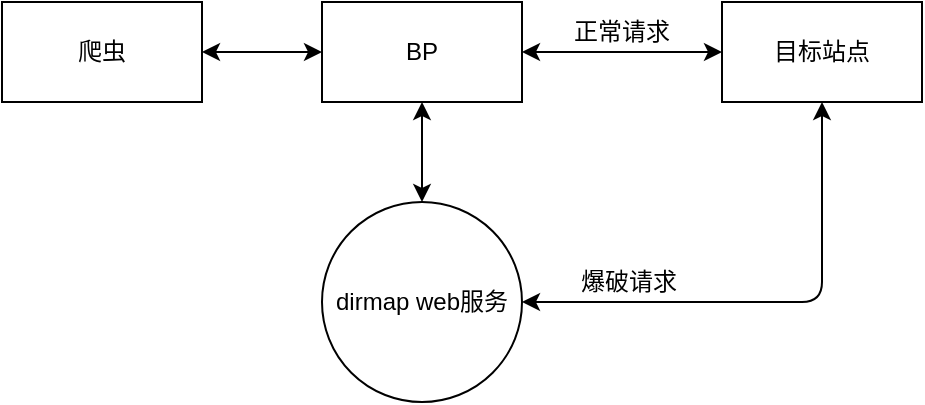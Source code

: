 <mxfile version="12.2.4" pages="1"><diagram id="1S7M6xf0dhv2OnqosqOQ" name="Page-1"><mxGraphModel dx="916" dy="806" grid="1" gridSize="10" guides="1" tooltips="1" connect="1" arrows="1" fold="1" page="1" pageScale="1" pageWidth="827" pageHeight="1169" math="0" shadow="0"><root><mxCell id="0"/><mxCell id="1" parent="0"/><mxCell id="2" value="爬虫" style="rounded=0;whiteSpace=wrap;html=1;" parent="1" vertex="1"><mxGeometry x="100" y="150" width="100" height="50" as="geometry"/></mxCell><mxCell id="3" value="BP" style="rounded=0;whiteSpace=wrap;html=1;" parent="1" vertex="1"><mxGeometry x="260" y="150" width="100" height="50" as="geometry"/></mxCell><mxCell id="4" value="目标站点" style="rounded=0;whiteSpace=wrap;html=1;" parent="1" vertex="1"><mxGeometry x="460" y="150" width="100" height="50" as="geometry"/></mxCell><mxCell id="5" value="dirmap web服务" style="ellipse;whiteSpace=wrap;html=1;aspect=fixed;" parent="1" vertex="1"><mxGeometry x="260" y="250" width="100" height="100" as="geometry"/></mxCell><mxCell id="7" value="" style="endArrow=classic;startArrow=classic;html=1;exitX=1;exitY=0.5;exitDx=0;exitDy=0;entryX=0;entryY=0.5;entryDx=0;entryDy=0;" parent="1" source="2" target="3" edge="1"><mxGeometry width="50" height="50" relative="1" as="geometry"><mxPoint x="170" y="300" as="sourcePoint"/><mxPoint x="220" y="250" as="targetPoint"/></mxGeometry></mxCell><mxCell id="8" value="" style="endArrow=classic;startArrow=classic;html=1;exitX=1;exitY=0.5;exitDx=0;exitDy=0;entryX=0;entryY=0.5;entryDx=0;entryDy=0;" parent="1" source="3" target="4" edge="1"><mxGeometry width="50" height="50" relative="1" as="geometry"><mxPoint x="420" y="280" as="sourcePoint"/><mxPoint x="470" y="230" as="targetPoint"/></mxGeometry></mxCell><mxCell id="9" value="" style="endArrow=classic;startArrow=classic;html=1;exitX=0.5;exitY=1;exitDx=0;exitDy=0;entryX=0.5;entryY=0;entryDx=0;entryDy=0;" parent="1" source="3" target="5" edge="1"><mxGeometry width="50" height="50" relative="1" as="geometry"><mxPoint x="420" y="300" as="sourcePoint"/><mxPoint x="470" y="250" as="targetPoint"/></mxGeometry></mxCell><mxCell id="10" value="正常请求" style="text;html=1;strokeColor=none;fillColor=none;align=center;verticalAlign=middle;whiteSpace=wrap;rounded=0;" parent="1" vertex="1"><mxGeometry x="380" y="155" width="60" height="20" as="geometry"/></mxCell><mxCell id="11" value="" style="endArrow=classic;startArrow=classic;html=1;entryX=0.5;entryY=1;entryDx=0;entryDy=0;exitX=1;exitY=0.5;exitDx=0;exitDy=0;" parent="1" source="5" target="4" edge="1"><mxGeometry width="50" height="50" relative="1" as="geometry"><mxPoint x="100" y="420" as="sourcePoint"/><mxPoint x="150" y="370" as="targetPoint"/><Array as="points"><mxPoint x="510" y="300"/></Array></mxGeometry></mxCell><mxCell id="12" value="爆破请求" style="text;html=1;strokeColor=none;fillColor=none;align=center;verticalAlign=middle;whiteSpace=wrap;rounded=0;" parent="1" vertex="1"><mxGeometry x="375" y="280" width="77" height="20" as="geometry"/></mxCell></root></mxGraphModel></diagram></mxfile>